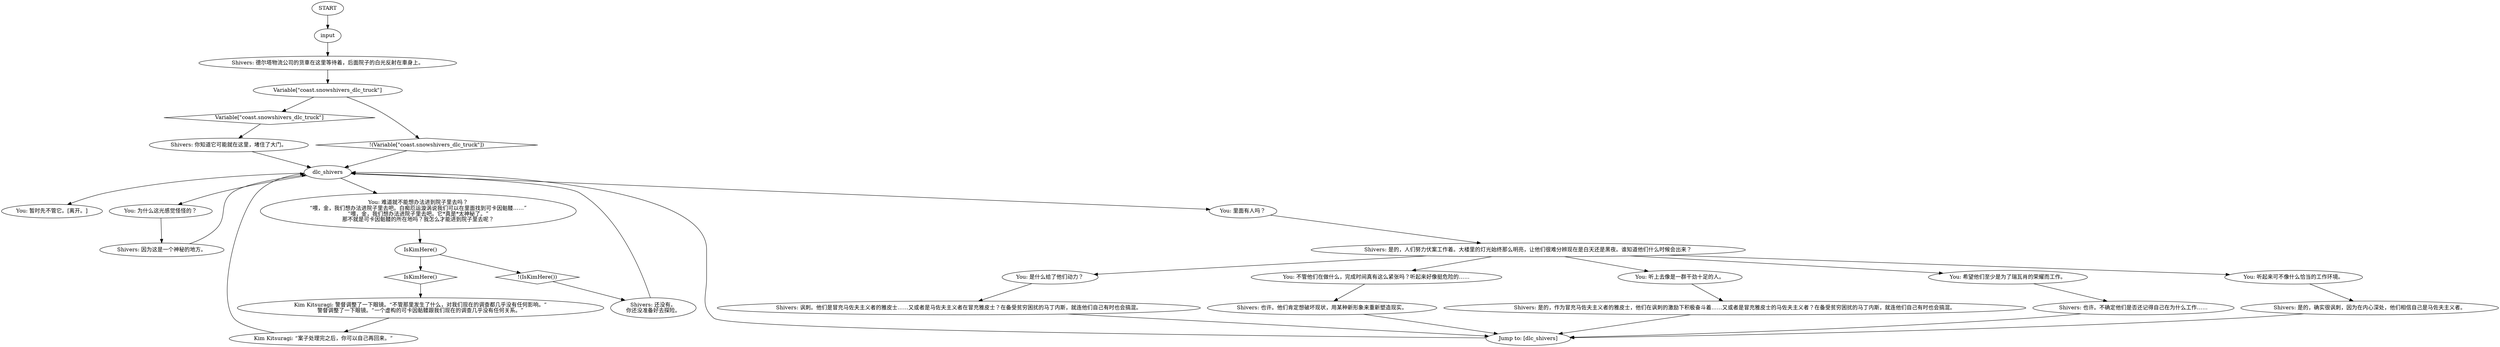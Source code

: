 # JAM ORB / dlc truck
# Those are some big letters on that truck.
# ==================================================
digraph G {
	  0 [label="START"];
	  1 [label="input"];
	  2 [label="Shivers: 是的，确实很讽刺，因为在内心深处，他们相信自己是马佐夫主义者。"];
	  3 [label="Shivers: 讽刺。他们是冒充马佐夫主义者的雅皮士……又或者是马佐夫主义者在冒充雅皮士？在备受贫穷困扰的马丁内斯，就连他们自己有时也会搞混。"];
	  4 [label="You: 听上去像是一群干劲十足的人。"];
	  5 [label="IsKimHere()"];
	  6 [label="IsKimHere()", shape=diamond];
	  7 [label="!(IsKimHere())", shape=diamond];
	  8 [label="Kim Kitsuragi: 警督调整了一下眼镜。“不管那里发生了什么，对我们现在的调查都几乎没有任何影响。”\n警督调整了一下眼镜。“一个虚构的可卡因骷髅跟我们现在的调查几乎没有任何关系。”"];
	  9 [label="You: 暂时先不管它。[离开。]"];
	  10 [label="You: 希望他们至少是为了瑞瓦肖的荣耀而工作。"];
	  11 [label="dlc_shivers"];
	  12 [label="Shivers: 还没有。\n你还没准备好去探险。"];
	  14 [label="You: 听起来可不像什么恰当的工作环境。"];
	  15 [label="Jump to: [dlc_shivers]"];
	  16 [label="Shivers: 也许。他们肯定想破坏现状，用某种新形象来重新塑造现实。"];
	  17 [label="Shivers: 你知道它可能就在这里，堵住了大门。"];
	  18 [label="Shivers: 因为这是一个神秘的地方。"];
	  19 [label="Variable[\"coast.snowshivers_dlc_truck\"]"];
	  20 [label="Variable[\"coast.snowshivers_dlc_truck\"]", shape=diamond];
	  21 [label="!(Variable[\"coast.snowshivers_dlc_truck\"])", shape=diamond];
	  22 [label="You: 为什么这光感觉怪怪的？"];
	  23 [label="Shivers: 也许。不确定他们是否还记得自己在为什么工作……"];
	  24 [label="Shivers: 德尔塔物流公司的货車在这里等待着，后面院子的白光反射在車身上。"];
	  25 [label="Kim Kitsuragi: “案子处理完之后，你可以自己再回来。”"];
	  26 [label="You: 是什么给了他们动力？"];
	  27 [label="You: 难道就不能想办法进到院子里去吗？\n“喂，金，我们想办法进院子里去吧。白痴厄运漩涡说我们可以在里面找到可卡因骷髅……”\n“喂，金，我们想办法进院子里去吧。它*真是*太神秘了。”\n那不就是可卡因骷髅的所在地吗？我怎么才能进到院子里去呢？"];
	  28 [label="Shivers: 是的，人们努力伏案工作着。大楼里的灯光始终那么明亮，让他们很难分辨现在是白天还是黑夜。谁知道他们什么时候会出来？"];
	  29 [label="You: 里面有人吗？"];
	  30 [label="You: 不管他们在做什么，完成时间真有这么紧张吗？听起来好像挺危险的……"];
	  31 [label="Shivers: 是的，作为冒充马佐夫主义者的雅皮士，他们在讽刺的激励下积极奋斗着……又或者是冒充雅皮士的马佐夫主义者？在备受贫穷困扰的马丁内斯，就连他们自己有时也会搞混。"];
	  0 -> 1
	  1 -> 24
	  2 -> 15
	  3 -> 15
	  4 -> 31
	  5 -> 6
	  5 -> 7
	  6 -> 8
	  7 -> 12
	  8 -> 25
	  10 -> 23
	  11 -> 9
	  11 -> 27
	  11 -> 29
	  11 -> 22
	  12 -> 11
	  14 -> 2
	  15 -> 11
	  16 -> 15
	  17 -> 11
	  18 -> 11
	  19 -> 20
	  19 -> 21
	  20 -> 17
	  21 -> 11
	  22 -> 18
	  23 -> 15
	  24 -> 19
	  25 -> 11
	  26 -> 3
	  27 -> 5
	  28 -> 4
	  28 -> 10
	  28 -> 14
	  28 -> 26
	  28 -> 30
	  29 -> 28
	  30 -> 16
	  31 -> 15
}

